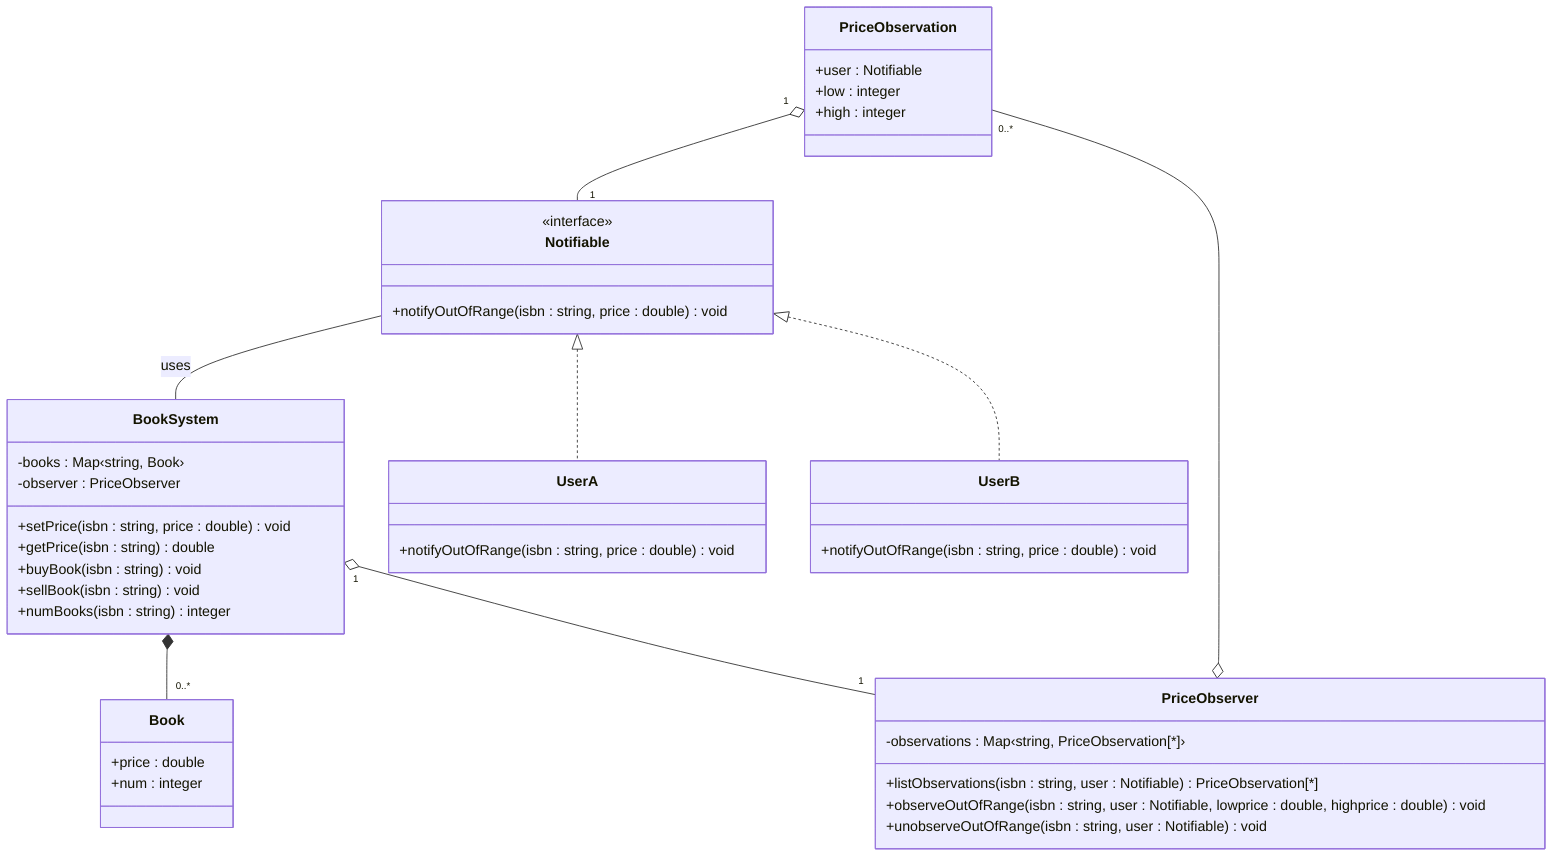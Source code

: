 classDiagram
  direction TB
  class Book {
    +price : double
    +num : integer
  }
  class PriceObservation {
    +user : Notifiable
    +low : integer
    +high : integer
  }
  class BookSystem {
    -books : Map&lsaquo;string, Book&rsaquo;
    -observer : PriceObserver
    +setPrice(isbn : string, price : double) void
    +getPrice(isbn : string) double
    +buyBook(isbn : string) void
    +sellBook(isbn : string) void
    +numBooks(isbn : string) integer
  }
  class PriceObserver {
    -observations : Map&lsaquo;string, PriceObservation[*]&rsaquo;
    +listObservations(isbn : string, user : Notifiable) PriceObservation[*]
    +observeOutOfRange(isbn : string, user : Notifiable, lowprice : double, highprice : double) void
    +unobserveOutOfRange(isbn : string, user : Notifiable) void
  }
  BookSystem *-- "0..*" Book
  BookSystem "1" o-- "1" PriceObserver
  PriceObserver o-- "0..*" PriceObservation

  class Notifiable {
    <<interface>>
    +notifyOutOfRange(isbn : string, price : double) void
  }
  class UserA {
    +notifyOutOfRange(isbn : string, price : double) void
  }
  class UserB {
    +notifyOutOfRange(isbn : string, price : double) void
  }
  PriceObservation "1" o-- "1" Notifiable
  Notifiable <|.. UserA
  Notifiable <|.. UserB
  Notifiable -- BookSystem : uses